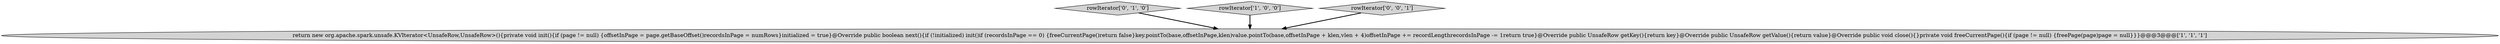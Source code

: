 digraph {
0 [style = filled, label = "return new org.apache.spark.unsafe.KVIterator<UnsafeRow,UnsafeRow>(){private void init(){if (page != null) {offsetInPage = page.getBaseOffset()recordsInPage = numRows}initialized = true}@Override public boolean next(){if (!initialized) init()if (recordsInPage == 0) {freeCurrentPage()return false}key.pointTo(base,offsetInPage,klen)value.pointTo(base,offsetInPage + klen,vlen + 4)offsetInPage += recordLengthrecordsInPage -= 1return true}@Override public UnsafeRow getKey(){return key}@Override public UnsafeRow getValue(){return value}@Override public void close(){}private void freeCurrentPage(){if (page != null) {freePage(page)page = null}}}@@@3@@@['1', '1', '1']", fillcolor = lightgray, shape = ellipse image = "AAA0AAABBB1BBB"];
2 [style = filled, label = "rowIterator['0', '1', '0']", fillcolor = lightgray, shape = diamond image = "AAA0AAABBB2BBB"];
1 [style = filled, label = "rowIterator['1', '0', '0']", fillcolor = lightgray, shape = diamond image = "AAA0AAABBB1BBB"];
3 [style = filled, label = "rowIterator['0', '0', '1']", fillcolor = lightgray, shape = diamond image = "AAA0AAABBB3BBB"];
2->0 [style = bold, label=""];
3->0 [style = bold, label=""];
1->0 [style = bold, label=""];
}
